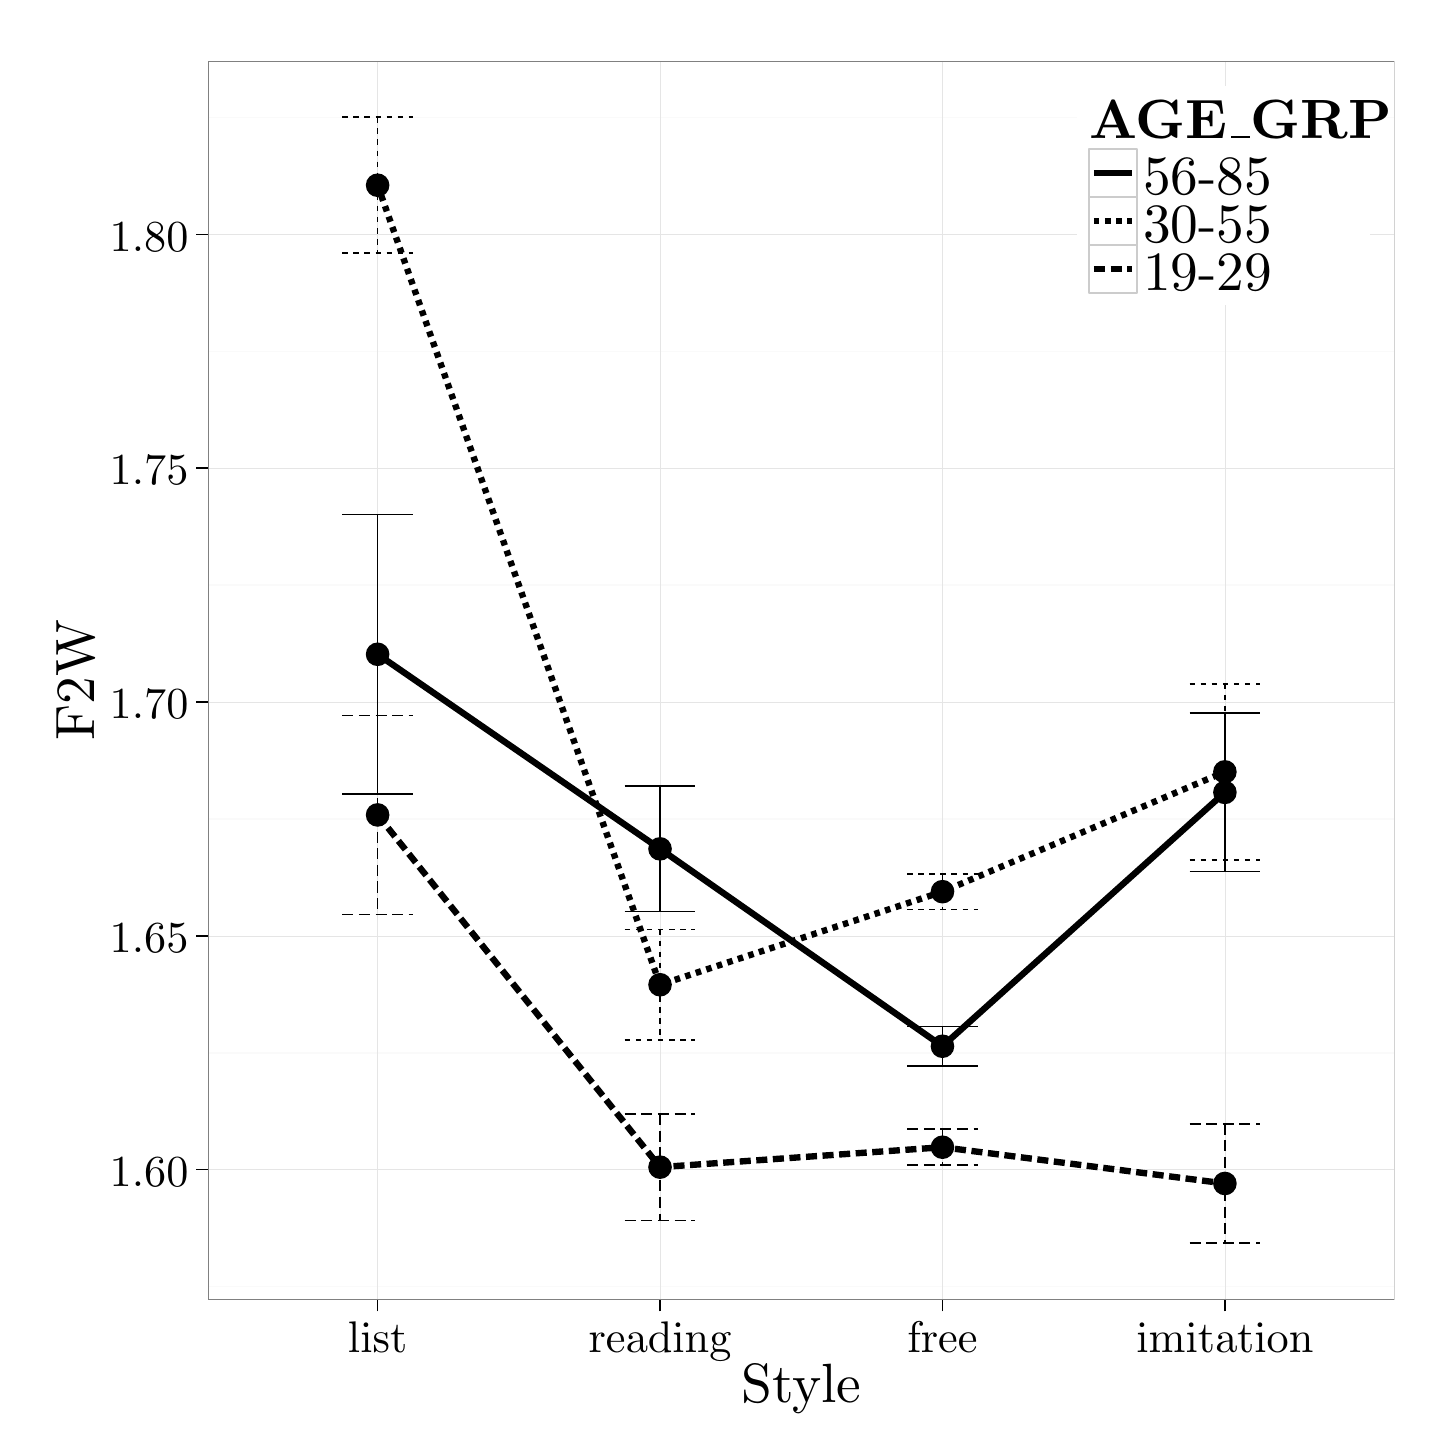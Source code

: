 % Created by tikzDevice version 0.8.1 on 2016-02-09 02:14:05
% !TEX encoding = UTF-8 Unicode
\begin{tikzpicture}[x=1pt,y=1pt]
\definecolor{fillColor}{RGB}{255,255,255}
\path[use as bounding box,fill=fillColor,fill opacity=0.00] (0,0) rectangle (505.89,505.89);
\begin{scope}
\path[clip] (  0.00,  0.00) rectangle (505.89,505.89);
\definecolor{drawColor}{RGB}{255,255,255}
\definecolor{fillColor}{RGB}{255,255,255}

\path[draw=drawColor,line width= 0.6pt,line join=round,line cap=round,fill=fillColor] (  0.00, -0.00) rectangle (505.89,505.89);
\end{scope}
\begin{scope}
\path[clip] ( 65.21, 46.31) rectangle (493.85,493.84);
\definecolor{fillColor}{RGB}{255,255,255}

\path[fill=fillColor] ( 65.21, 46.31) rectangle (493.85,493.84);
\definecolor{drawColor}{gray}{0.98}

\path[draw=drawColor,line width= 0.6pt,line join=round] ( 65.21, 51.03) --
	(493.85, 51.03);

\path[draw=drawColor,line width= 0.6pt,line join=round] ( 65.21,135.50) --
	(493.85,135.50);

\path[draw=drawColor,line width= 0.6pt,line join=round] ( 65.21,219.97) --
	(493.85,219.97);

\path[draw=drawColor,line width= 0.6pt,line join=round] ( 65.21,304.44) --
	(493.85,304.44);

\path[draw=drawColor,line width= 0.6pt,line join=round] ( 65.21,388.91) --
	(493.85,388.91);

\path[draw=drawColor,line width= 0.6pt,line join=round] ( 65.21,473.38) --
	(493.85,473.38);
\definecolor{drawColor}{gray}{0.90}

\path[draw=drawColor,line width= 0.2pt,line join=round] ( 65.21, 93.27) --
	(493.85, 93.27);

\path[draw=drawColor,line width= 0.2pt,line join=round] ( 65.21,177.74) --
	(493.85,177.74);

\path[draw=drawColor,line width= 0.2pt,line join=round] ( 65.21,262.20) --
	(493.85,262.20);

\path[draw=drawColor,line width= 0.2pt,line join=round] ( 65.21,346.67) --
	(493.85,346.67);

\path[draw=drawColor,line width= 0.2pt,line join=round] ( 65.21,431.14) --
	(493.85,431.14);

\path[draw=drawColor,line width= 0.2pt,line join=round] (126.45, 46.31) --
	(126.45,493.84);

\path[draw=drawColor,line width= 0.2pt,line join=round] (228.50, 46.31) --
	(228.50,493.84);

\path[draw=drawColor,line width= 0.2pt,line join=round] (330.56, 46.31) --
	(330.56,493.84);

\path[draw=drawColor,line width= 0.2pt,line join=round] (432.61, 46.31) --
	(432.61,493.84);
\definecolor{fillColor}{RGB}{0,0,0}

\path[fill=fillColor] (126.45,279.46) circle (  4.27);

\path[fill=fillColor] (126.45,448.95) circle (  4.27);

\path[fill=fillColor] (126.45,221.41) circle (  4.27);

\path[fill=fillColor] (228.50,209.15) circle (  4.27);

\path[fill=fillColor] (228.50,160.05) circle (  4.27);

\path[fill=fillColor] (228.50, 94.14) circle (  4.27);

\path[fill=fillColor] (330.56,137.83) circle (  4.27);

\path[fill=fillColor] (330.56,193.68) circle (  4.27);

\path[fill=fillColor] (330.56,101.34) circle (  4.27);

\path[fill=fillColor] (432.61,229.56) circle (  4.27);

\path[fill=fillColor] (432.61,236.98) circle (  4.27);

\path[fill=fillColor] (432.61, 88.24) circle (  4.27);
\definecolor{drawColor}{RGB}{0,0,0}

\path[draw=drawColor,line width= 2.3pt,line join=round] (126.45,279.46) --
	(228.50,209.15) --
	(330.56,137.83) --
	(432.61,229.56);

\path[draw=drawColor,line width= 2.3pt,dash pattern=on 2pt off 2pt ,line join=round] (126.45,448.95) --
	(228.50,160.05) --
	(330.56,193.68) --
	(432.61,236.98);

\path[draw=drawColor,line width= 2.3pt,dash pattern=on 4pt off 2pt ,line join=round] (126.45,221.41) --
	(228.50, 94.14) --
	(330.56,101.34) --
	(432.61, 88.24);

\path[draw=drawColor,line width= 0.6pt,line join=round] (113.69,330.03) --
	(139.20,330.03);

\path[draw=drawColor,line width= 0.6pt,line join=round] (126.45,330.03) --
	(126.45,228.90);

\path[draw=drawColor,line width= 0.6pt,line join=round] (113.69,228.90) --
	(139.20,228.90);

\path[draw=drawColor,line width= 0.6pt,line join=round] (215.75,231.83) --
	(241.26,231.83);

\path[draw=drawColor,line width= 0.6pt,line join=round] (228.50,231.83) --
	(228.50,186.47);

\path[draw=drawColor,line width= 0.6pt,line join=round] (215.75,186.47) --
	(241.26,186.47);

\path[draw=drawColor,line width= 0.6pt,line join=round] (317.80,145.01) --
	(343.31,145.01);

\path[draw=drawColor,line width= 0.6pt,line join=round] (330.56,145.01) --
	(330.56,130.65);

\path[draw=drawColor,line width= 0.6pt,line join=round] (317.80,130.65) --
	(343.31,130.65);

\path[draw=drawColor,line width= 0.6pt,line join=round] (419.86,258.17) --
	(445.37,258.17);

\path[draw=drawColor,line width= 0.6pt,line join=round] (432.61,258.17) --
	(432.61,200.95);

\path[draw=drawColor,line width= 0.6pt,line join=round] (419.86,200.95) --
	(445.37,200.95);

\path[draw=drawColor,line width= 0.6pt,dash pattern=on 2pt off 2pt ,line join=round] (113.69,473.50) --
	(139.20,473.50);

\path[draw=drawColor,line width= 0.6pt,dash pattern=on 2pt off 2pt ,line join=round] (126.45,473.50) --
	(126.45,424.39);

\path[draw=drawColor,line width= 0.6pt,dash pattern=on 2pt off 2pt ,line join=round] (113.69,424.39) --
	(139.20,424.39);

\path[draw=drawColor,line width= 0.6pt,dash pattern=on 2pt off 2pt ,line join=round] (215.75,179.98) --
	(241.26,179.98);

\path[draw=drawColor,line width= 0.6pt,dash pattern=on 2pt off 2pt ,line join=round] (228.50,179.98) --
	(228.50,140.12);

\path[draw=drawColor,line width= 0.6pt,dash pattern=on 2pt off 2pt ,line join=round] (215.75,140.12) --
	(241.26,140.12);

\path[draw=drawColor,line width= 0.6pt,dash pattern=on 2pt off 2pt ,line join=round] (317.80,200.07) --
	(343.31,200.07);

\path[draw=drawColor,line width= 0.6pt,dash pattern=on 2pt off 2pt ,line join=round] (330.56,200.07) --
	(330.56,187.29);

\path[draw=drawColor,line width= 0.6pt,dash pattern=on 2pt off 2pt ,line join=round] (317.80,187.29) --
	(343.31,187.29);

\path[draw=drawColor,line width= 0.6pt,dash pattern=on 2pt off 2pt ,line join=round] (419.86,268.82) --
	(445.37,268.82);

\path[draw=drawColor,line width= 0.6pt,dash pattern=on 2pt off 2pt ,line join=round] (432.61,268.82) --
	(432.61,205.14);

\path[draw=drawColor,line width= 0.6pt,dash pattern=on 2pt off 2pt ,line join=round] (419.86,205.14) --
	(445.37,205.14);

\path[draw=drawColor,line width= 0.6pt,dash pattern=on 4pt off 2pt ,line join=round] (113.69,257.38) --
	(139.20,257.38);

\path[draw=drawColor,line width= 0.6pt,dash pattern=on 4pt off 2pt ,line join=round] (126.45,257.38) --
	(126.45,185.44);

\path[draw=drawColor,line width= 0.6pt,dash pattern=on 4pt off 2pt ,line join=round] (113.69,185.44) --
	(139.20,185.44);

\path[draw=drawColor,line width= 0.6pt,dash pattern=on 4pt off 2pt ,line join=round] (215.75,113.38) --
	(241.26,113.38);

\path[draw=drawColor,line width= 0.6pt,dash pattern=on 4pt off 2pt ,line join=round] (228.50,113.38) --
	(228.50, 74.91);

\path[draw=drawColor,line width= 0.6pt,dash pattern=on 4pt off 2pt ,line join=round] (215.75, 74.91) --
	(241.26, 74.91);

\path[draw=drawColor,line width= 0.6pt,dash pattern=on 4pt off 2pt ,line join=round] (317.80,107.87) --
	(343.31,107.87);

\path[draw=drawColor,line width= 0.6pt,dash pattern=on 4pt off 2pt ,line join=round] (330.56,107.87) --
	(330.56, 94.82);

\path[draw=drawColor,line width= 0.6pt,dash pattern=on 4pt off 2pt ,line join=round] (317.80, 94.82) --
	(343.31, 94.82);

\path[draw=drawColor,line width= 0.6pt,dash pattern=on 4pt off 2pt ,line join=round] (419.86,109.84) --
	(445.37,109.84);

\path[draw=drawColor,line width= 0.6pt,dash pattern=on 4pt off 2pt ,line join=round] (432.61,109.84) --
	(432.61, 66.65);

\path[draw=drawColor,line width= 0.6pt,dash pattern=on 4pt off 2pt ,line join=round] (419.86, 66.65) --
	(445.37, 66.65);
\definecolor{drawColor}{gray}{0.50}

\path[draw=drawColor,line width= 0.6pt,line join=round,line cap=round] ( 65.21, 46.31) rectangle (493.85,493.84);
\end{scope}
\begin{scope}
\path[clip] (  0.00,  0.00) rectangle (505.89,505.89);
\definecolor{drawColor}{RGB}{0,0,0}

\node[text=drawColor,anchor=base east,inner sep=0pt, outer sep=0pt, scale=  1.60] at ( 58.10, 87.23) {1.60};

\node[text=drawColor,anchor=base east,inner sep=0pt, outer sep=0pt, scale=  1.60] at ( 58.10,171.70) {1.65};

\node[text=drawColor,anchor=base east,inner sep=0pt, outer sep=0pt, scale=  1.60] at ( 58.10,256.17) {1.70};

\node[text=drawColor,anchor=base east,inner sep=0pt, outer sep=0pt, scale=  1.60] at ( 58.10,340.64) {1.75};

\node[text=drawColor,anchor=base east,inner sep=0pt, outer sep=0pt, scale=  1.60] at ( 58.10,425.11) {1.80};
\end{scope}
\begin{scope}
\path[clip] (  0.00,  0.00) rectangle (505.89,505.89);
\definecolor{drawColor}{RGB}{0,0,0}

\path[draw=drawColor,line width= 0.6pt,line join=round] ( 60.95, 93.27) --
	( 65.21, 93.27);

\path[draw=drawColor,line width= 0.6pt,line join=round] ( 60.95,177.74) --
	( 65.21,177.74);

\path[draw=drawColor,line width= 0.6pt,line join=round] ( 60.95,262.20) --
	( 65.21,262.20);

\path[draw=drawColor,line width= 0.6pt,line join=round] ( 60.95,346.67) --
	( 65.21,346.67);

\path[draw=drawColor,line width= 0.6pt,line join=round] ( 60.95,431.14) --
	( 65.21,431.14);
\end{scope}
\begin{scope}
\path[clip] (  0.00,  0.00) rectangle (505.89,505.89);
\definecolor{drawColor}{RGB}{0,0,0}

\path[draw=drawColor,line width= 0.6pt,line join=round] (126.45, 42.04) --
	(126.45, 46.31);

\path[draw=drawColor,line width= 0.6pt,line join=round] (228.50, 42.04) --
	(228.50, 46.31);

\path[draw=drawColor,line width= 0.6pt,line join=round] (330.56, 42.04) --
	(330.56, 46.31);

\path[draw=drawColor,line width= 0.6pt,line join=round] (432.61, 42.04) --
	(432.61, 46.31);
\end{scope}
\begin{scope}
\path[clip] (  0.00,  0.00) rectangle (505.89,505.89);
\definecolor{drawColor}{RGB}{0,0,0}

\node[text=drawColor,anchor=base,inner sep=0pt, outer sep=0pt, scale=  1.60] at (126.45, 27.13) {list};

\node[text=drawColor,anchor=base,inner sep=0pt, outer sep=0pt, scale=  1.60] at (228.50, 27.13) {reading};

\node[text=drawColor,anchor=base,inner sep=0pt, outer sep=0pt, scale=  1.60] at (330.56, 27.13) {free};

\node[text=drawColor,anchor=base,inner sep=0pt, outer sep=0pt, scale=  1.60] at (432.61, 27.13) {imitation};
\end{scope}
\begin{scope}
\path[clip] (  0.00,  0.00) rectangle (505.89,505.89);
\definecolor{drawColor}{RGB}{0,0,0}

\node[text=drawColor,anchor=base,inner sep=0pt, outer sep=0pt, scale=  2.00] at (279.53,  9.03) {Style};
\end{scope}
\begin{scope}
\path[clip] (  0.00,  0.00) rectangle (505.89,505.89);
\definecolor{drawColor}{RGB}{0,0,0}

\node[text=drawColor,rotate= 90.00,anchor=base,inner sep=0pt, outer sep=0pt, scale=  2.00] at ( 24.12,270.08) {F2W};
\end{scope}
\begin{scope}
\path[clip] (  0.00,  0.00) rectangle (505.89,505.89);
\definecolor{fillColor}{RGB}{255,255,255}

\path[fill=fillColor] (379.28,405.66) rectangle (484.98,484.98);
\end{scope}
\begin{scope}
\path[clip] (  0.00,  0.00) rectangle (505.89,505.89);
\definecolor{drawColor}{RGB}{0,0,0}

\node[text=drawColor,anchor=base west,inner sep=0pt, outer sep=0pt, scale=  2.00] at (383.55,465.96) {\bfseries AGE{\_{}}GRP};
\end{scope}
\begin{scope}
\path[clip] (  0.00,  0.00) rectangle (505.89,505.89);
\definecolor{drawColor}{gray}{0.80}
\definecolor{fillColor}{RGB}{255,255,255}

\path[draw=drawColor,line width= 0.6pt,line join=round,line cap=round,fill=fillColor] (383.55,444.61) rectangle (400.89,461.96);
\end{scope}
\begin{scope}
\path[clip] (  0.00,  0.00) rectangle (505.89,505.89);
\definecolor{drawColor}{RGB}{0,0,0}

\path[draw=drawColor,line width= 2.3pt,line join=round] (385.28,453.29) -- (399.16,453.29);
\end{scope}
\begin{scope}
\path[clip] (  0.00,  0.00) rectangle (505.89,505.89);
\definecolor{drawColor}{RGB}{0,0,0}

\path[draw=drawColor,line width= 0.6pt,line join=round] (385.28,453.29) -- (399.16,453.29);
\end{scope}
\begin{scope}
\path[clip] (  0.00,  0.00) rectangle (505.89,505.89);
\definecolor{drawColor}{gray}{0.80}
\definecolor{fillColor}{RGB}{255,255,255}

\path[draw=drawColor,line width= 0.6pt,line join=round,line cap=round,fill=fillColor] (383.55,427.27) rectangle (400.89,444.61);
\end{scope}
\begin{scope}
\path[clip] (  0.00,  0.00) rectangle (505.89,505.89);
\definecolor{drawColor}{RGB}{0,0,0}

\path[draw=drawColor,line width= 2.3pt,dash pattern=on 2pt off 2pt ,line join=round] (385.28,435.94) -- (399.16,435.94);
\end{scope}
\begin{scope}
\path[clip] (  0.00,  0.00) rectangle (505.89,505.89);
\definecolor{drawColor}{RGB}{0,0,0}

\path[draw=drawColor,line width= 0.6pt,dash pattern=on 2pt off 2pt ,line join=round] (385.28,435.94) -- (399.16,435.94);
\end{scope}
\begin{scope}
\path[clip] (  0.00,  0.00) rectangle (505.89,505.89);
\definecolor{drawColor}{gray}{0.80}
\definecolor{fillColor}{RGB}{255,255,255}

\path[draw=drawColor,line width= 0.6pt,line join=round,line cap=round,fill=fillColor] (383.55,409.92) rectangle (400.89,427.27);
\end{scope}
\begin{scope}
\path[clip] (  0.00,  0.00) rectangle (505.89,505.89);
\definecolor{drawColor}{RGB}{0,0,0}

\path[draw=drawColor,line width= 2.3pt,dash pattern=on 4pt off 2pt ,line join=round] (385.28,418.60) -- (399.16,418.60);
\end{scope}
\begin{scope}
\path[clip] (  0.00,  0.00) rectangle (505.89,505.89);
\definecolor{drawColor}{RGB}{0,0,0}

\path[draw=drawColor,line width= 0.6pt,dash pattern=on 4pt off 2pt ,line join=round] (385.28,418.60) -- (399.16,418.60);
\end{scope}
\begin{scope}
\path[clip] (  0.00,  0.00) rectangle (505.89,505.89);
\definecolor{drawColor}{RGB}{0,0,0}

\node[text=drawColor,anchor=base west,inner sep=0pt, outer sep=0pt, scale=  2.00] at (403.06,445.75) {56-85};
\end{scope}
\begin{scope}
\path[clip] (  0.00,  0.00) rectangle (505.89,505.89);
\definecolor{drawColor}{RGB}{0,0,0}

\node[text=drawColor,anchor=base west,inner sep=0pt, outer sep=0pt, scale=  2.00] at (403.06,428.40) {30-55};
\end{scope}
\begin{scope}
\path[clip] (  0.00,  0.00) rectangle (505.89,505.89);
\definecolor{drawColor}{RGB}{0,0,0}

\node[text=drawColor,anchor=base west,inner sep=0pt, outer sep=0pt, scale=  2.00] at (403.06,411.06) {19-29};
\end{scope}
\end{tikzpicture}
